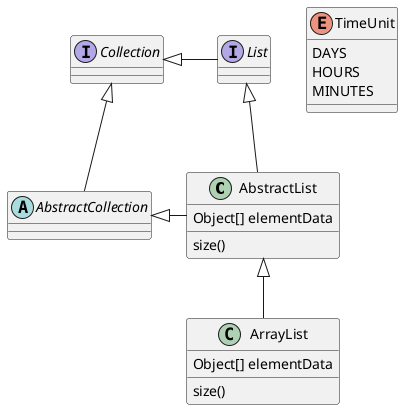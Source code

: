 @startuml

abstract class AbstractList
abstract AbstractCollection
interface List
interface Collection

List <|-- AbstractList
Collection <|-- AbstractCollection

Collection <|- List
AbstractCollection <|- AbstractList
AbstractList <|-- ArrayList

class ArrayList {
Object[] elementData
size()
}

class AbstractList{
Object[] elementData
size()
}

enum TimeUnit {
DAYS
HOURS
MINUTES
}

@enduml